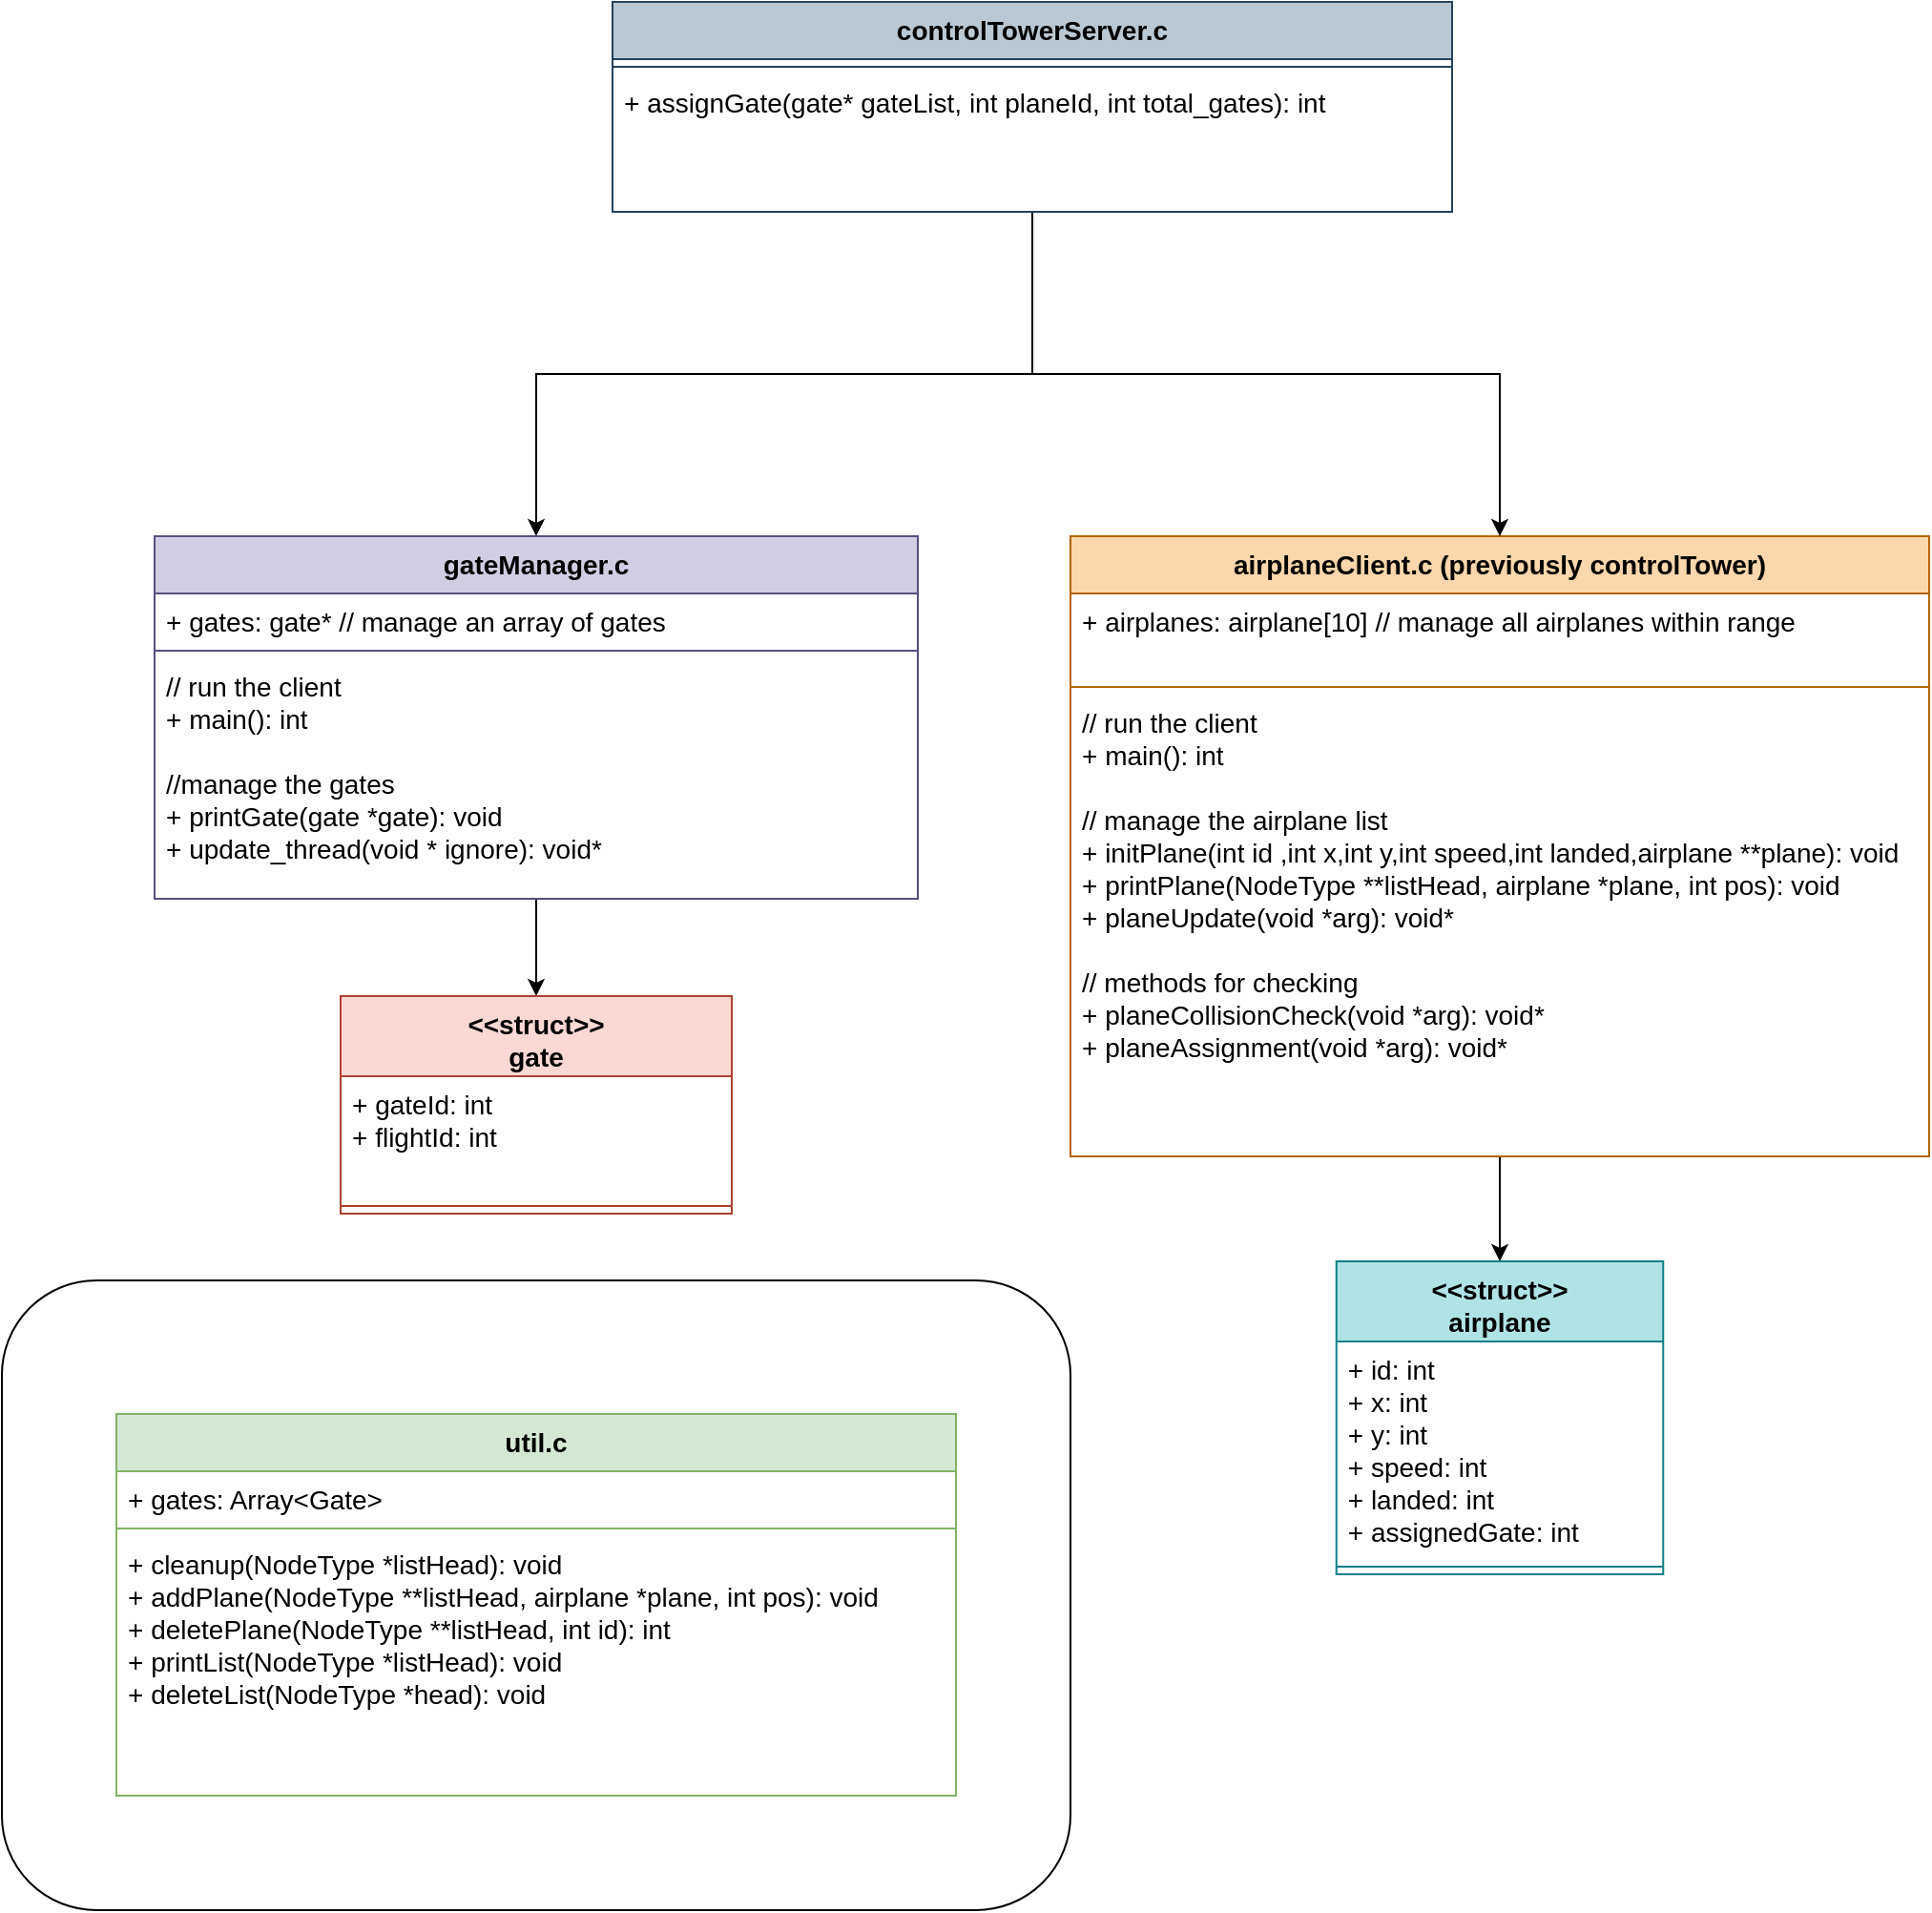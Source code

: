 <mxfile version="20.3.0" type="device"><diagram id="C5RBs43oDa-KdzZeNtuy" name="Page-1"><mxGraphModel dx="1324" dy="2315" grid="1" gridSize="10" guides="1" tooltips="1" connect="1" arrows="1" fold="1" page="1" pageScale="1" pageWidth="827" pageHeight="1169" math="0" shadow="0"><root><mxCell id="WIyWlLk6GJQsqaUBKTNV-0"/><mxCell id="WIyWlLk6GJQsqaUBKTNV-1" parent="WIyWlLk6GJQsqaUBKTNV-0"/><mxCell id="Vv7u7j26MQEetV10cT4U-16" style="edgeStyle=orthogonalEdgeStyle;rounded=0;orthogonalLoop=1;jettySize=auto;html=1;entryX=0.5;entryY=0;entryDx=0;entryDy=0;" edge="1" parent="WIyWlLk6GJQsqaUBKTNV-1" source="goLvyfEtNV4rFXIgq015-14" target="goLvyfEtNV4rFXIgq015-20"><mxGeometry relative="1" as="geometry"/></mxCell><mxCell id="goLvyfEtNV4rFXIgq015-14" value="airplaneClient.c (previously controlTower)" style="swimlane;fontStyle=1;align=center;verticalAlign=top;childLayout=stackLayout;horizontal=1;startSize=30;horizontalStack=0;resizeParent=1;resizeParentMax=0;resizeLast=0;collapsible=1;marginBottom=0;fillColor=#fad7ac;swimlaneFillColor=default;strokeColor=#b46504;fontSize=14;" parent="WIyWlLk6GJQsqaUBKTNV-1" vertex="1"><mxGeometry x="810" y="270" width="450" height="325" as="geometry"/></mxCell><mxCell id="goLvyfEtNV4rFXIgq015-15" value="+ airplanes: airplane[10] // manage all airplanes within range" style="text;strokeColor=none;fillColor=none;align=left;verticalAlign=top;spacingLeft=4;spacingRight=4;overflow=hidden;rotatable=0;points=[[0,0.5],[1,0.5]];portConstraint=eastwest;fontSize=14;" parent="goLvyfEtNV4rFXIgq015-14" vertex="1"><mxGeometry y="30" width="450" height="45" as="geometry"/></mxCell><mxCell id="goLvyfEtNV4rFXIgq015-16" value="" style="line;strokeWidth=1;fillColor=none;align=left;verticalAlign=middle;spacingTop=-1;spacingLeft=3;spacingRight=3;rotatable=0;labelPosition=right;points=[];portConstraint=eastwest;strokeColor=inherit;fontSize=14;" parent="goLvyfEtNV4rFXIgq015-14" vertex="1"><mxGeometry y="75" width="450" height="8" as="geometry"/></mxCell><mxCell id="goLvyfEtNV4rFXIgq015-17" value="// run the client&#10;+ main(): int&#10;&#10;// manage the airplane list&#10;+ initPlane(int id ,int x,int y,int speed,int landed,airplane **plane): void&#10;+ printPlane(NodeType **listHead, airplane *plane, int pos): void&#10;+ planeUpdate(void *arg): void*&#10;&#10;// methods for checking&#10;+ planeCollisionCheck(void *arg): void*&#10;+ planeAssignment(void *arg): void*" style="text;strokeColor=none;fillColor=none;align=left;verticalAlign=top;spacingLeft=4;spacingRight=4;overflow=hidden;rotatable=0;points=[[0,0.5],[1,0.5]];portConstraint=eastwest;fontSize=14;" parent="goLvyfEtNV4rFXIgq015-14" vertex="1"><mxGeometry y="83" width="450" height="242" as="geometry"/></mxCell><mxCell id="goLvyfEtNV4rFXIgq015-20" value="&lt;&lt;struct&gt;&gt;&#10;airplane" style="swimlane;fontStyle=1;align=center;verticalAlign=top;childLayout=stackLayout;horizontal=1;startSize=42;horizontalStack=0;resizeParent=1;resizeParentMax=0;resizeLast=0;collapsible=1;marginBottom=0;fillColor=#b0e3e6;swimlaneFillColor=default;strokeColor=#0e8088;fontSize=14;" parent="WIyWlLk6GJQsqaUBKTNV-1" vertex="1"><mxGeometry x="949.38" y="650" width="171.25" height="164" as="geometry"/></mxCell><mxCell id="goLvyfEtNV4rFXIgq015-21" value="+ id: int&#10;+ x: int&#10;+ y: int&#10;+ speed: int&#10;+ landed: int&#10;+ assignedGate: int" style="text;strokeColor=none;fillColor=none;align=left;verticalAlign=top;spacingLeft=4;spacingRight=4;overflow=hidden;rotatable=0;points=[[0,0.5],[1,0.5]];portConstraint=eastwest;fontSize=14;" parent="goLvyfEtNV4rFXIgq015-20" vertex="1"><mxGeometry y="42" width="171.25" height="114" as="geometry"/></mxCell><mxCell id="goLvyfEtNV4rFXIgq015-22" value="" style="line;strokeWidth=1;fillColor=none;align=left;verticalAlign=middle;spacingTop=-1;spacingLeft=3;spacingRight=3;rotatable=0;labelPosition=right;points=[];portConstraint=eastwest;strokeColor=inherit;fontSize=14;" parent="goLvyfEtNV4rFXIgq015-20" vertex="1"><mxGeometry y="156" width="171.25" height="8" as="geometry"/></mxCell><mxCell id="Vv7u7j26MQEetV10cT4U-14" style="edgeStyle=orthogonalEdgeStyle;rounded=0;orthogonalLoop=1;jettySize=auto;html=1;entryX=0.5;entryY=0;entryDx=0;entryDy=0;" edge="1" parent="WIyWlLk6GJQsqaUBKTNV-1" source="goLvyfEtNV4rFXIgq015-25" target="goLvyfEtNV4rFXIgq015-29"><mxGeometry relative="1" as="geometry"/></mxCell><mxCell id="Vv7u7j26MQEetV10cT4U-15" style="edgeStyle=orthogonalEdgeStyle;rounded=0;orthogonalLoop=1;jettySize=auto;html=1;" edge="1" parent="WIyWlLk6GJQsqaUBKTNV-1" source="goLvyfEtNV4rFXIgq015-25" target="goLvyfEtNV4rFXIgq015-14"><mxGeometry relative="1" as="geometry"/></mxCell><mxCell id="goLvyfEtNV4rFXIgq015-25" value="controlTowerServer.c" style="swimlane;fontStyle=1;align=center;verticalAlign=top;childLayout=stackLayout;horizontal=1;startSize=30;horizontalStack=0;resizeParent=1;resizeParentMax=0;resizeLast=0;collapsible=1;marginBottom=0;fillColor=#bac8d3;swimlaneFillColor=default;strokeColor=#23445d;fontSize=14;" parent="WIyWlLk6GJQsqaUBKTNV-1" vertex="1"><mxGeometry x="570" y="-10" width="440" height="110" as="geometry"/></mxCell><mxCell id="goLvyfEtNV4rFXIgq015-27" value="" style="line;strokeWidth=1;fillColor=none;align=left;verticalAlign=middle;spacingTop=-1;spacingLeft=3;spacingRight=3;rotatable=0;labelPosition=right;points=[];portConstraint=eastwest;strokeColor=inherit;fontSize=14;" parent="goLvyfEtNV4rFXIgq015-25" vertex="1"><mxGeometry y="30" width="440" height="8" as="geometry"/></mxCell><mxCell id="goLvyfEtNV4rFXIgq015-28" value="+ assignGate(gate* gateList, int planeId, int total_gates): int" style="text;strokeColor=none;fillColor=none;align=left;verticalAlign=top;spacingLeft=4;spacingRight=4;overflow=hidden;rotatable=0;points=[[0,0.5],[1,0.5]];portConstraint=eastwest;fontSize=14;" parent="goLvyfEtNV4rFXIgq015-25" vertex="1"><mxGeometry y="38" width="440" height="72" as="geometry"/></mxCell><mxCell id="goLvyfEtNV4rFXIgq015-46" style="edgeStyle=orthogonalEdgeStyle;rounded=0;orthogonalLoop=1;jettySize=auto;html=1;entryX=0.5;entryY=0;entryDx=0;entryDy=0;fontSize=14;" parent="WIyWlLk6GJQsqaUBKTNV-1" source="goLvyfEtNV4rFXIgq015-29" target="goLvyfEtNV4rFXIgq015-37" edge="1"><mxGeometry relative="1" as="geometry"/></mxCell><mxCell id="goLvyfEtNV4rFXIgq015-29" value="gateManager.c" style="swimlane;fontStyle=1;align=center;verticalAlign=top;childLayout=stackLayout;horizontal=1;startSize=30;horizontalStack=0;resizeParent=1;resizeParentMax=0;resizeLast=0;collapsible=1;marginBottom=0;fillColor=#d0cee2;swimlaneFillColor=default;strokeColor=#56517e;fontSize=14;" parent="WIyWlLk6GJQsqaUBKTNV-1" vertex="1"><mxGeometry x="330" y="270" width="400" height="190" as="geometry"/></mxCell><mxCell id="goLvyfEtNV4rFXIgq015-30" value="+ gates: gate* // manage an array of gates" style="text;strokeColor=none;fillColor=none;align=left;verticalAlign=top;spacingLeft=4;spacingRight=4;overflow=hidden;rotatable=0;points=[[0,0.5],[1,0.5]];portConstraint=eastwest;fontSize=14;" parent="goLvyfEtNV4rFXIgq015-29" vertex="1"><mxGeometry y="30" width="400" height="26" as="geometry"/></mxCell><mxCell id="goLvyfEtNV4rFXIgq015-31" value="" style="line;strokeWidth=1;fillColor=none;align=left;verticalAlign=middle;spacingTop=-1;spacingLeft=3;spacingRight=3;rotatable=0;labelPosition=right;points=[];portConstraint=eastwest;strokeColor=inherit;fontSize=14;" parent="goLvyfEtNV4rFXIgq015-29" vertex="1"><mxGeometry y="56" width="400" height="8" as="geometry"/></mxCell><mxCell id="goLvyfEtNV4rFXIgq015-32" value="// run the client&#10;+ main(): int&#10;&#10;//manage the gates&#10;+ printGate(gate *gate): void&#10;+ update_thread(void * ignore): void*&#10;" style="text;strokeColor=none;fillColor=none;align=left;verticalAlign=top;spacingLeft=4;spacingRight=4;overflow=hidden;rotatable=0;points=[[0,0.5],[1,0.5]];portConstraint=eastwest;fontSize=14;" parent="goLvyfEtNV4rFXIgq015-29" vertex="1"><mxGeometry y="64" width="400" height="126" as="geometry"/></mxCell><mxCell id="goLvyfEtNV4rFXIgq015-37" value="&lt;&lt;struct&gt;&gt;&#10;gate" style="swimlane;fontStyle=1;align=center;verticalAlign=top;childLayout=stackLayout;horizontal=1;startSize=42;horizontalStack=0;resizeParent=1;resizeParentMax=0;resizeLast=0;collapsible=1;marginBottom=0;fillColor=#fad9d5;strokeColor=#ae4132;fontSize=14;" parent="WIyWlLk6GJQsqaUBKTNV-1" vertex="1"><mxGeometry x="427.5" y="511" width="205" height="114" as="geometry"/></mxCell><mxCell id="goLvyfEtNV4rFXIgq015-38" value="+ gateId: int&#10;+ flightId: int" style="text;strokeColor=none;fillColor=none;align=left;verticalAlign=top;spacingLeft=4;spacingRight=4;overflow=hidden;rotatable=0;points=[[0,0.5],[1,0.5]];portConstraint=eastwest;fontSize=14;" parent="goLvyfEtNV4rFXIgq015-37" vertex="1"><mxGeometry y="42" width="205" height="64" as="geometry"/></mxCell><mxCell id="goLvyfEtNV4rFXIgq015-39" value="" style="line;strokeWidth=1;fillColor=none;align=left;verticalAlign=middle;spacingTop=-1;spacingLeft=3;spacingRight=3;rotatable=0;labelPosition=right;points=[];portConstraint=eastwest;strokeColor=inherit;fontSize=14;" parent="goLvyfEtNV4rFXIgq015-37" vertex="1"><mxGeometry y="106" width="205" height="8" as="geometry"/></mxCell><mxCell id="pP8A6Z6nxYvekU64cghA-19" value="" style="rounded=1;whiteSpace=wrap;html=1;fillColor=none;fontSize=14;" parent="WIyWlLk6GJQsqaUBKTNV-1" vertex="1"><mxGeometry x="250" y="660" width="560" height="330" as="geometry"/></mxCell><mxCell id="pP8A6Z6nxYvekU64cghA-21" value="util.c" style="swimlane;fontStyle=1;align=center;verticalAlign=top;childLayout=stackLayout;horizontal=1;startSize=30;horizontalStack=0;resizeParent=1;resizeParentMax=0;resizeLast=0;collapsible=1;marginBottom=0;fillColor=#d5e8d4;swimlaneFillColor=default;strokeColor=#82b366;fontSize=14;" parent="WIyWlLk6GJQsqaUBKTNV-1" vertex="1"><mxGeometry x="310" y="730" width="440" height="200" as="geometry"/></mxCell><mxCell id="pP8A6Z6nxYvekU64cghA-22" value="+ gates: Array&lt;Gate&gt;" style="text;strokeColor=none;fillColor=none;align=left;verticalAlign=top;spacingLeft=4;spacingRight=4;overflow=hidden;rotatable=0;points=[[0,0.5],[1,0.5]];portConstraint=eastwest;fontSize=14;" parent="pP8A6Z6nxYvekU64cghA-21" vertex="1"><mxGeometry y="30" width="440" height="26" as="geometry"/></mxCell><mxCell id="pP8A6Z6nxYvekU64cghA-23" value="" style="line;strokeWidth=1;fillColor=none;align=left;verticalAlign=middle;spacingTop=-1;spacingLeft=3;spacingRight=3;rotatable=0;labelPosition=right;points=[];portConstraint=eastwest;strokeColor=inherit;fontSize=14;" parent="pP8A6Z6nxYvekU64cghA-21" vertex="1"><mxGeometry y="56" width="440" height="8" as="geometry"/></mxCell><mxCell id="pP8A6Z6nxYvekU64cghA-24" value="+ cleanup(NodeType *listHead): void&#10;+ addPlane(NodeType **listHead, airplane *plane, int pos): void&#10;+ deletePlane(NodeType **listHead, int id): int&#10;+ printList(NodeType *listHead): void&#10;+ deleteList(NodeType *head): void" style="text;strokeColor=none;fillColor=none;align=left;verticalAlign=top;spacingLeft=4;spacingRight=4;overflow=hidden;rotatable=0;points=[[0,0.5],[1,0.5]];portConstraint=eastwest;fontSize=14;" parent="pP8A6Z6nxYvekU64cghA-21" vertex="1"><mxGeometry y="64" width="440" height="136" as="geometry"/></mxCell></root></mxGraphModel></diagram></mxfile>